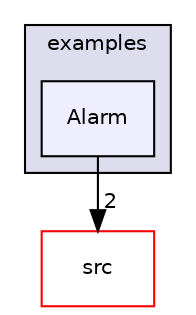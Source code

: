 digraph "examples/Alarm" {
  compound=true
  node [ fontsize="10", fontname="Helvetica"];
  edge [ labelfontsize="10", labelfontname="Helvetica"];
  subgraph clusterdir_d28a4824dc47e487b107a5db32ef43c4 {
    graph [ bgcolor="#ddddee", pencolor="black", label="examples" fontname="Helvetica", fontsize="10", URL="dir_d28a4824dc47e487b107a5db32ef43c4.html"]
  dir_2ac0c8aa260d699f7a3c5d8ce1687c7e [shape=box, label="Alarm", style="filled", fillcolor="#eeeeff", pencolor="black", URL="dir_2ac0c8aa260d699f7a3c5d8ce1687c7e.html"];
  }
  dir_68267d1309a1af8e8297ef4c3efbcdba [shape=box label="src" fillcolor="white" style="filled" color="red" URL="dir_68267d1309a1af8e8297ef4c3efbcdba.html"];
  dir_2ac0c8aa260d699f7a3c5d8ce1687c7e->dir_68267d1309a1af8e8297ef4c3efbcdba [headlabel="2", labeldistance=1.5 headhref="dir_000001_000019.html"];
}
